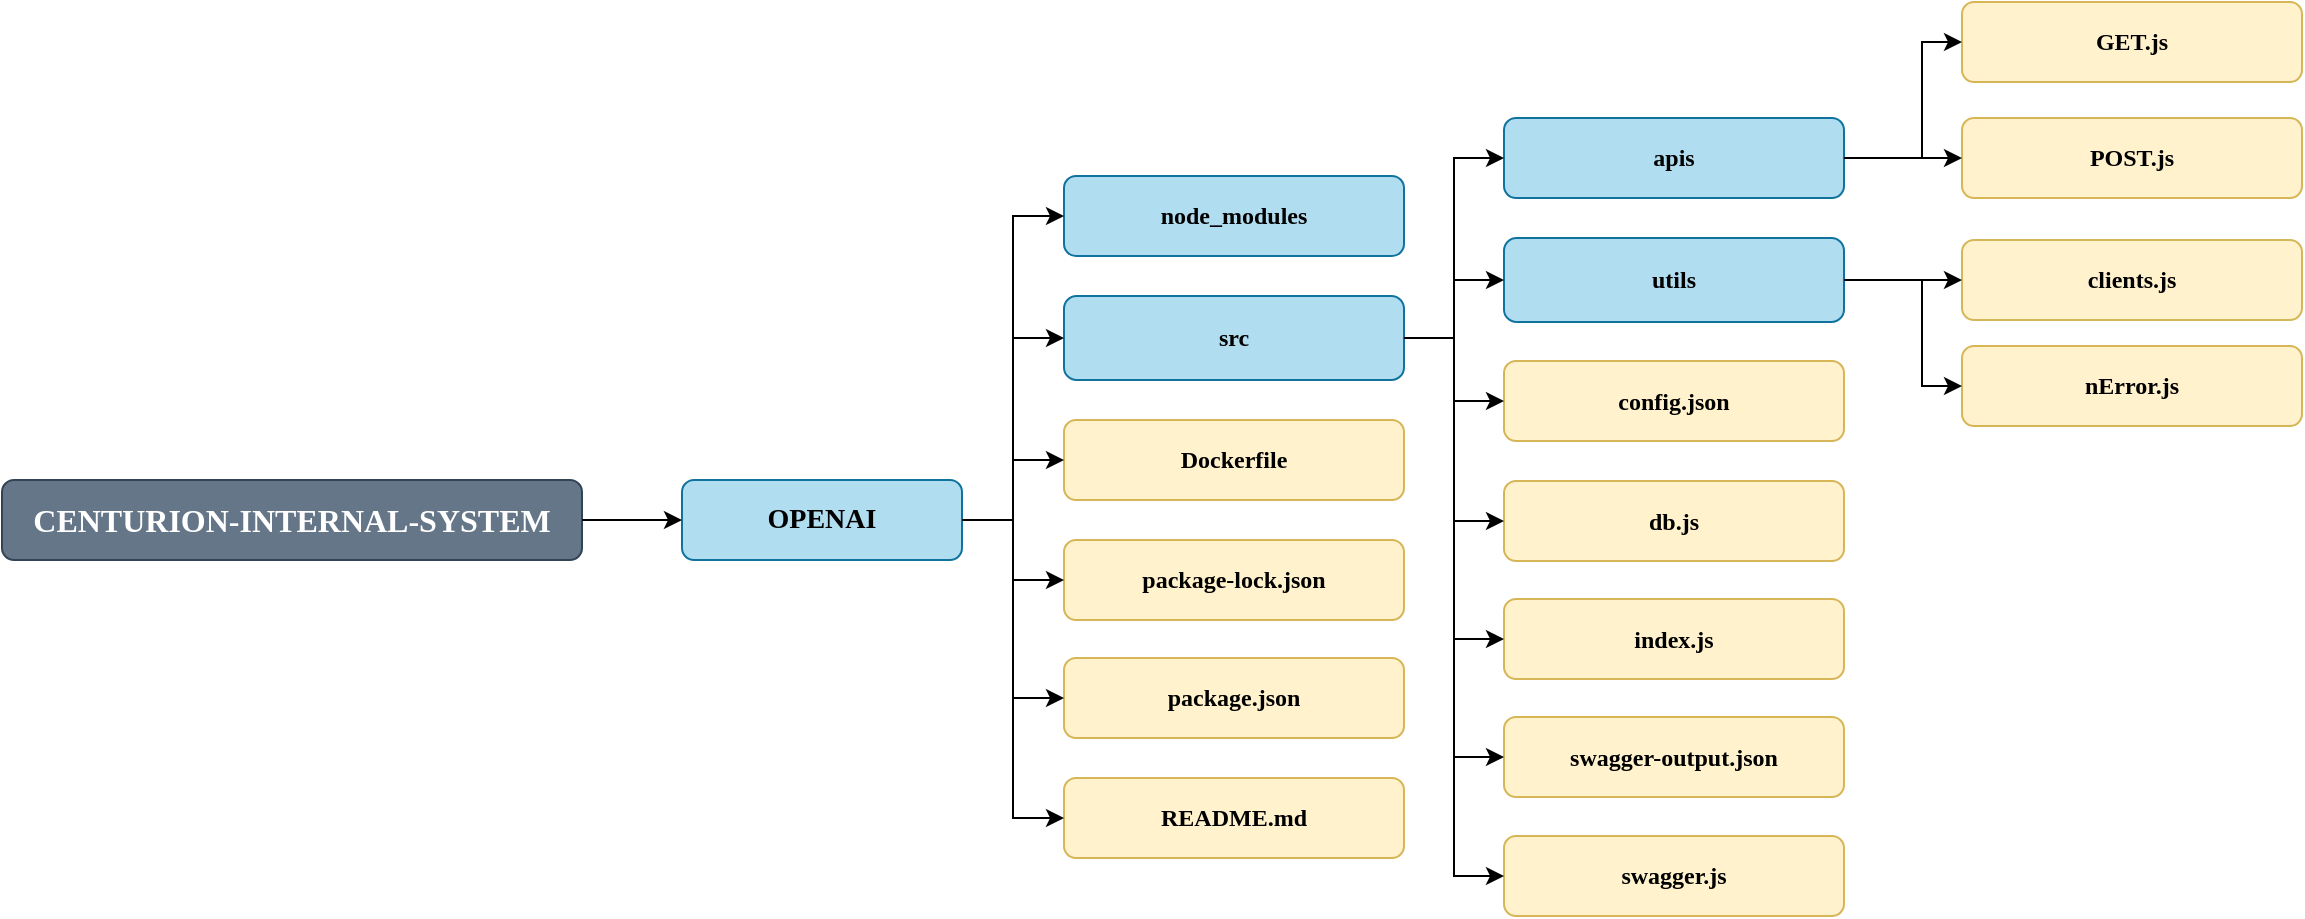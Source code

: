 <mxfile version="27.1.1">
  <diagram name="Página-1" id="kpScdD2iI5xvJUJyBeQv">
    <mxGraphModel dx="1281" dy="626" grid="1" gridSize="10" guides="1" tooltips="1" connect="1" arrows="1" fold="1" page="1" pageScale="1" pageWidth="827" pageHeight="1169" math="0" shadow="0">
      <root>
        <mxCell id="0" />
        <mxCell id="1" parent="0" />
        <mxCell id="u1ezkCyOoDefLydDVYnW-1" value="CENTURION-INTERNAL-SYSTEM" style="rounded=1;whiteSpace=wrap;html=1;fontFamily=Poppins;fontSource=https%3A%2F%2Ffonts.googleapis.com%2Fcss%3Ffamily%3DPoppins;fontStyle=1;fontSize=16;fillColor=#647687;strokeColor=#314354;fontColor=#ffffff;" parent="1" vertex="1">
          <mxGeometry x="40" y="500" width="290" height="40" as="geometry" />
        </mxCell>
        <mxCell id="u1ezkCyOoDefLydDVYnW-2" value="OPENAI" style="rounded=1;whiteSpace=wrap;html=1;fontFamily=Poppins;fontSource=https%3A%2F%2Ffonts.googleapis.com%2Fcss%3Ffamily%3DPoppins;fontStyle=1;fontSize=14;fillColor=#b1ddf0;strokeColor=#10739e;" parent="1" vertex="1">
          <mxGeometry x="380" y="500" width="140" height="40" as="geometry" />
        </mxCell>
        <mxCell id="u1ezkCyOoDefLydDVYnW-4" value="node_modules" style="rounded=1;whiteSpace=wrap;html=1;fontFamily=Poppins;fontSource=https%3A%2F%2Ffonts.googleapis.com%2Fcss%3Ffamily%3DPoppins;fontStyle=1;fontSize=12;fillColor=#b1ddf0;strokeColor=#10739e;" parent="1" vertex="1">
          <mxGeometry x="571" y="348" width="170" height="40" as="geometry" />
        </mxCell>
        <mxCell id="u1ezkCyOoDefLydDVYnW-5" value="src" style="rounded=1;whiteSpace=wrap;html=1;fontFamily=Poppins;fontSource=https%3A%2F%2Ffonts.googleapis.com%2Fcss%3Ffamily%3DPoppins;fontStyle=1;fontSize=12;fillColor=#b1ddf0;strokeColor=#10739e;" parent="1" vertex="1">
          <mxGeometry x="571" y="408" width="170" height="42" as="geometry" />
        </mxCell>
        <mxCell id="u1ezkCyOoDefLydDVYnW-6" value="Dockerfile" style="rounded=1;whiteSpace=wrap;html=1;fillColor=#fff2cc;strokeColor=#d6b656;fontStyle=1;fontFamily=Poppins;fontSource=https%3A%2F%2Ffonts.googleapis.com%2Fcss%3Ffamily%3DPoppins;" parent="1" vertex="1">
          <mxGeometry x="571" y="470" width="170" height="40" as="geometry" />
        </mxCell>
        <mxCell id="u1ezkCyOoDefLydDVYnW-7" value="package-lock.json" style="rounded=1;whiteSpace=wrap;html=1;fillColor=#fff2cc;strokeColor=#d6b656;fontStyle=1;fontFamily=Poppins;fontSource=https%3A%2F%2Ffonts.googleapis.com%2Fcss%3Ffamily%3DPoppins;" parent="1" vertex="1">
          <mxGeometry x="571" y="530" width="170" height="40" as="geometry" />
        </mxCell>
        <mxCell id="u1ezkCyOoDefLydDVYnW-8" value="package.json" style="rounded=1;whiteSpace=wrap;html=1;fillColor=#fff2cc;strokeColor=#d6b656;fontStyle=1;fontFamily=Poppins;fontSource=https%3A%2F%2Ffonts.googleapis.com%2Fcss%3Ffamily%3DPoppins;" parent="1" vertex="1">
          <mxGeometry x="571" y="589" width="170" height="40" as="geometry" />
        </mxCell>
        <mxCell id="u1ezkCyOoDefLydDVYnW-10" value="README.md" style="rounded=1;whiteSpace=wrap;html=1;fillColor=#fff2cc;strokeColor=#d6b656;fontStyle=1;fontFamily=Poppins;fontSource=https%3A%2F%2Ffonts.googleapis.com%2Fcss%3Ffamily%3DPoppins;" parent="1" vertex="1">
          <mxGeometry x="571" y="649" width="170" height="40" as="geometry" />
        </mxCell>
        <mxCell id="u1ezkCyOoDefLydDVYnW-11" value="" style="endArrow=classic;html=1;rounded=0;exitX=1;exitY=0.5;exitDx=0;exitDy=0;" parent="1" source="u1ezkCyOoDefLydDVYnW-1" target="u1ezkCyOoDefLydDVYnW-2" edge="1">
          <mxGeometry width="50" height="50" relative="1" as="geometry">
            <mxPoint x="390" y="540" as="sourcePoint" />
            <mxPoint x="440" y="490" as="targetPoint" />
          </mxGeometry>
        </mxCell>
        <mxCell id="u1ezkCyOoDefLydDVYnW-13" value="" style="endArrow=classic;html=1;rounded=0;exitX=1;exitY=0.5;exitDx=0;exitDy=0;entryX=0;entryY=0.5;entryDx=0;entryDy=0;edgeStyle=orthogonalEdgeStyle;" parent="1" source="u1ezkCyOoDefLydDVYnW-2" target="u1ezkCyOoDefLydDVYnW-4" edge="1">
          <mxGeometry width="50" height="50" relative="1" as="geometry">
            <mxPoint x="600" y="510" as="sourcePoint" />
            <mxPoint x="650" y="460" as="targetPoint" />
          </mxGeometry>
        </mxCell>
        <mxCell id="u1ezkCyOoDefLydDVYnW-14" value="" style="endArrow=classic;html=1;rounded=0;exitX=1;exitY=0.5;exitDx=0;exitDy=0;entryX=0;entryY=0.5;entryDx=0;entryDy=0;edgeStyle=orthogonalEdgeStyle;" parent="1" source="u1ezkCyOoDefLydDVYnW-2" target="u1ezkCyOoDefLydDVYnW-5" edge="1">
          <mxGeometry width="50" height="50" relative="1" as="geometry">
            <mxPoint x="440" y="390" as="sourcePoint" />
            <mxPoint x="490" y="340" as="targetPoint" />
          </mxGeometry>
        </mxCell>
        <mxCell id="u1ezkCyOoDefLydDVYnW-15" value="" style="endArrow=classic;html=1;rounded=0;exitX=1;exitY=0.5;exitDx=0;exitDy=0;entryX=0;entryY=0.5;entryDx=0;entryDy=0;edgeStyle=orthogonalEdgeStyle;" parent="1" source="u1ezkCyOoDefLydDVYnW-2" target="u1ezkCyOoDefLydDVYnW-6" edge="1">
          <mxGeometry width="50" height="50" relative="1" as="geometry">
            <mxPoint x="600" y="350" as="sourcePoint" />
            <mxPoint x="650" y="300" as="targetPoint" />
          </mxGeometry>
        </mxCell>
        <mxCell id="u1ezkCyOoDefLydDVYnW-16" value="" style="endArrow=classic;html=1;rounded=0;exitX=1;exitY=0.5;exitDx=0;exitDy=0;entryX=0;entryY=0.5;entryDx=0;entryDy=0;edgeStyle=orthogonalEdgeStyle;" parent="1" source="u1ezkCyOoDefLydDVYnW-2" target="u1ezkCyOoDefLydDVYnW-7" edge="1">
          <mxGeometry width="50" height="50" relative="1" as="geometry">
            <mxPoint x="600" y="430" as="sourcePoint" />
            <mxPoint x="560" y="460" as="targetPoint" />
          </mxGeometry>
        </mxCell>
        <mxCell id="u1ezkCyOoDefLydDVYnW-17" value="" style="endArrow=classic;html=1;rounded=0;exitX=1;exitY=0.5;exitDx=0;exitDy=0;entryX=0;entryY=0.5;entryDx=0;entryDy=0;edgeStyle=elbowEdgeStyle;" parent="1" source="u1ezkCyOoDefLydDVYnW-2" target="u1ezkCyOoDefLydDVYnW-8" edge="1">
          <mxGeometry width="50" height="50" relative="1" as="geometry">
            <mxPoint x="600" y="510" as="sourcePoint" />
            <mxPoint x="650" y="460" as="targetPoint" />
          </mxGeometry>
        </mxCell>
        <mxCell id="u1ezkCyOoDefLydDVYnW-18" value="" style="endArrow=classic;html=1;rounded=0;exitX=1;exitY=0.5;exitDx=0;exitDy=0;entryX=0;entryY=0.5;entryDx=0;entryDy=0;edgeStyle=orthogonalEdgeStyle;" parent="1" source="u1ezkCyOoDefLydDVYnW-2" target="u1ezkCyOoDefLydDVYnW-10" edge="1">
          <mxGeometry width="50" height="50" relative="1" as="geometry">
            <mxPoint x="600" y="750" as="sourcePoint" />
            <mxPoint x="650" y="700" as="targetPoint" />
          </mxGeometry>
        </mxCell>
        <mxCell id="u1ezkCyOoDefLydDVYnW-20" value="apis" style="rounded=1;whiteSpace=wrap;html=1;fontFamily=Poppins;fontSource=https%3A%2F%2Ffonts.googleapis.com%2Fcss%3Ffamily%3DPoppins;fontStyle=1;fontSize=12;fillColor=#b1ddf0;strokeColor=#10739e;" parent="1" vertex="1">
          <mxGeometry x="791" y="319" width="170" height="40" as="geometry" />
        </mxCell>
        <mxCell id="u1ezkCyOoDefLydDVYnW-22" value="utils" style="rounded=1;whiteSpace=wrap;html=1;fontFamily=Poppins;fontSource=https%3A%2F%2Ffonts.googleapis.com%2Fcss%3Ffamily%3DPoppins;fontStyle=1;fontSize=12;fillColor=#b1ddf0;strokeColor=#10739e;" parent="1" vertex="1">
          <mxGeometry x="791" y="379" width="170" height="42" as="geometry" />
        </mxCell>
        <mxCell id="u1ezkCyOoDefLydDVYnW-23" value="config.json" style="rounded=1;whiteSpace=wrap;html=1;fillColor=#fff2cc;strokeColor=#d6b656;fontStyle=1;fontFamily=Poppins;fontSource=https%3A%2F%2Ffonts.googleapis.com%2Fcss%3Ffamily%3DPoppins;" parent="1" vertex="1">
          <mxGeometry x="791" y="440.5" width="170" height="40" as="geometry" />
        </mxCell>
        <mxCell id="u1ezkCyOoDefLydDVYnW-24" value="db.js" style="rounded=1;whiteSpace=wrap;html=1;fillColor=#fff2cc;strokeColor=#d6b656;fontStyle=1;fontFamily=Poppins;fontSource=https%3A%2F%2Ffonts.googleapis.com%2Fcss%3Ffamily%3DPoppins;" parent="1" vertex="1">
          <mxGeometry x="791" y="500.5" width="170" height="40" as="geometry" />
        </mxCell>
        <mxCell id="u1ezkCyOoDefLydDVYnW-25" value="index.js" style="rounded=1;whiteSpace=wrap;html=1;fillColor=#fff2cc;strokeColor=#d6b656;fontStyle=1;fontFamily=Poppins;fontSource=https%3A%2F%2Ffonts.googleapis.com%2Fcss%3Ffamily%3DPoppins;" parent="1" vertex="1">
          <mxGeometry x="791" y="559.5" width="170" height="40" as="geometry" />
        </mxCell>
        <mxCell id="u1ezkCyOoDefLydDVYnW-27" value="swagger-output.json" style="rounded=1;whiteSpace=wrap;html=1;fillColor=#fff2cc;strokeColor=#d6b656;fontStyle=1;fontFamily=Poppins;fontSource=https%3A%2F%2Ffonts.googleapis.com%2Fcss%3Ffamily%3DPoppins;" parent="1" vertex="1">
          <mxGeometry x="791" y="618.5" width="170" height="40" as="geometry" />
        </mxCell>
        <mxCell id="u1ezkCyOoDefLydDVYnW-28" value="" style="endArrow=classic;html=1;rounded=0;entryX=0;entryY=0.5;entryDx=0;entryDy=0;exitX=1;exitY=0.5;exitDx=0;exitDy=0;edgeStyle=elbowEdgeStyle;" parent="1" source="u1ezkCyOoDefLydDVYnW-5" target="u1ezkCyOoDefLydDVYnW-20" edge="1">
          <mxGeometry width="50" height="50" relative="1" as="geometry">
            <mxPoint x="690" y="550" as="sourcePoint" />
            <mxPoint x="740" y="500" as="targetPoint" />
          </mxGeometry>
        </mxCell>
        <mxCell id="u1ezkCyOoDefLydDVYnW-30" value="" style="endArrow=classic;html=1;rounded=0;entryX=0;entryY=0.5;entryDx=0;entryDy=0;exitX=1;exitY=0.5;exitDx=0;exitDy=0;edgeStyle=elbowEdgeStyle;" parent="1" source="u1ezkCyOoDefLydDVYnW-5" target="u1ezkCyOoDefLydDVYnW-22" edge="1">
          <mxGeometry width="50" height="50" relative="1" as="geometry">
            <mxPoint x="690" y="550" as="sourcePoint" />
            <mxPoint x="740" y="500" as="targetPoint" />
          </mxGeometry>
        </mxCell>
        <mxCell id="u1ezkCyOoDefLydDVYnW-31" value="" style="endArrow=classic;html=1;rounded=0;entryX=0;entryY=0.5;entryDx=0;entryDy=0;exitX=1;exitY=0.5;exitDx=0;exitDy=0;edgeStyle=elbowEdgeStyle;" parent="1" source="u1ezkCyOoDefLydDVYnW-5" target="u1ezkCyOoDefLydDVYnW-23" edge="1">
          <mxGeometry width="50" height="50" relative="1" as="geometry">
            <mxPoint x="690" y="550" as="sourcePoint" />
            <mxPoint x="740" y="500" as="targetPoint" />
          </mxGeometry>
        </mxCell>
        <mxCell id="u1ezkCyOoDefLydDVYnW-32" value="" style="endArrow=classic;html=1;rounded=0;entryX=0;entryY=0.5;entryDx=0;entryDy=0;exitX=1;exitY=0.5;exitDx=0;exitDy=0;edgeStyle=elbowEdgeStyle;" parent="1" source="u1ezkCyOoDefLydDVYnW-5" target="u1ezkCyOoDefLydDVYnW-24" edge="1">
          <mxGeometry width="50" height="50" relative="1" as="geometry">
            <mxPoint x="690" y="550" as="sourcePoint" />
            <mxPoint x="740" y="500" as="targetPoint" />
          </mxGeometry>
        </mxCell>
        <mxCell id="u1ezkCyOoDefLydDVYnW-33" value="" style="endArrow=classic;html=1;rounded=0;entryX=0;entryY=0.5;entryDx=0;entryDy=0;exitX=1;exitY=0.5;exitDx=0;exitDy=0;edgeStyle=elbowEdgeStyle;" parent="1" source="u1ezkCyOoDefLydDVYnW-5" target="u1ezkCyOoDefLydDVYnW-25" edge="1">
          <mxGeometry width="50" height="50" relative="1" as="geometry">
            <mxPoint x="690" y="550" as="sourcePoint" />
            <mxPoint x="740" y="500" as="targetPoint" />
          </mxGeometry>
        </mxCell>
        <mxCell id="u1ezkCyOoDefLydDVYnW-35" value="" style="endArrow=classic;html=1;rounded=0;entryX=0;entryY=0.5;entryDx=0;entryDy=0;exitX=1;exitY=0.5;exitDx=0;exitDy=0;edgeStyle=elbowEdgeStyle;" parent="1" source="u1ezkCyOoDefLydDVYnW-5" target="u1ezkCyOoDefLydDVYnW-27" edge="1">
          <mxGeometry width="50" height="50" relative="1" as="geometry">
            <mxPoint x="690" y="550" as="sourcePoint" />
            <mxPoint x="740" y="500" as="targetPoint" />
          </mxGeometry>
        </mxCell>
        <mxCell id="u1ezkCyOoDefLydDVYnW-38" value="GET.js" style="rounded=1;whiteSpace=wrap;html=1;fillColor=#fff2cc;strokeColor=#d6b656;fontStyle=1;fontFamily=Poppins;fontSource=https%3A%2F%2Ffonts.googleapis.com%2Fcss%3Ffamily%3DPoppins;" parent="1" vertex="1">
          <mxGeometry x="1020" y="261" width="170" height="40" as="geometry" />
        </mxCell>
        <mxCell id="u1ezkCyOoDefLydDVYnW-39" value="nError.js" style="rounded=1;whiteSpace=wrap;html=1;fillColor=#fff2cc;strokeColor=#d6b656;fontStyle=1;fontFamily=Poppins;fontSource=https%3A%2F%2Ffonts.googleapis.com%2Fcss%3Ffamily%3DPoppins;" parent="1" vertex="1">
          <mxGeometry x="1020" y="433" width="170" height="40" as="geometry" />
        </mxCell>
        <mxCell id="u1ezkCyOoDefLydDVYnW-41" value="POST.js" style="rounded=1;whiteSpace=wrap;html=1;fillColor=#fff2cc;strokeColor=#d6b656;fontStyle=1;fontFamily=Poppins;fontSource=https%3A%2F%2Ffonts.googleapis.com%2Fcss%3Ffamily%3DPoppins;" parent="1" vertex="1">
          <mxGeometry x="1020" y="319" width="170" height="40" as="geometry" />
        </mxCell>
        <mxCell id="u1ezkCyOoDefLydDVYnW-44" value="" style="endArrow=classic;html=1;rounded=0;exitX=1;exitY=0.5;exitDx=0;exitDy=0;entryX=0;entryY=0.5;entryDx=0;entryDy=0;edgeStyle=elbowEdgeStyle;" parent="1" source="u1ezkCyOoDefLydDVYnW-20" target="u1ezkCyOoDefLydDVYnW-38" edge="1">
          <mxGeometry width="50" height="50" relative="1" as="geometry">
            <mxPoint x="1070" y="390" as="sourcePoint" />
            <mxPoint x="1120" y="340" as="targetPoint" />
            <Array as="points">
              <mxPoint x="1000" y="330" />
            </Array>
          </mxGeometry>
        </mxCell>
        <mxCell id="u1ezkCyOoDefLydDVYnW-45" value="" style="endArrow=classic;html=1;rounded=0;exitX=1;exitY=0.5;exitDx=0;exitDy=0;entryX=0;entryY=0.5;entryDx=0;entryDy=0;edgeStyle=elbowEdgeStyle;" parent="1" source="u1ezkCyOoDefLydDVYnW-20" target="u1ezkCyOoDefLydDVYnW-41" edge="1">
          <mxGeometry width="50" height="50" relative="1" as="geometry">
            <mxPoint x="1070" y="390" as="sourcePoint" />
            <mxPoint x="1120" y="340" as="targetPoint" />
            <Array as="points">
              <mxPoint x="1000" y="350" />
            </Array>
          </mxGeometry>
        </mxCell>
        <mxCell id="zV1ZJp2QIKTA0ztzvpor-1" value="swagger.js" style="rounded=1;whiteSpace=wrap;html=1;fillColor=#fff2cc;strokeColor=#d6b656;fontStyle=1;fontFamily=Poppins;fontSource=https%3A%2F%2Ffonts.googleapis.com%2Fcss%3Ffamily%3DPoppins;" vertex="1" parent="1">
          <mxGeometry x="791" y="678" width="170" height="40" as="geometry" />
        </mxCell>
        <mxCell id="zV1ZJp2QIKTA0ztzvpor-2" value="" style="endArrow=classic;html=1;rounded=0;entryX=0;entryY=0.5;entryDx=0;entryDy=0;exitX=1;exitY=0.5;exitDx=0;exitDy=0;edgeStyle=orthogonalEdgeStyle;" edge="1" parent="1" source="u1ezkCyOoDefLydDVYnW-5" target="zV1ZJp2QIKTA0ztzvpor-1">
          <mxGeometry width="50" height="50" relative="1" as="geometry">
            <mxPoint x="630" y="640" as="sourcePoint" />
            <mxPoint x="680" y="590" as="targetPoint" />
          </mxGeometry>
        </mxCell>
        <mxCell id="zV1ZJp2QIKTA0ztzvpor-3" value="clients.js" style="rounded=1;whiteSpace=wrap;html=1;fillColor=#fff2cc;strokeColor=#d6b656;fontStyle=1;fontFamily=Poppins;fontSource=https%3A%2F%2Ffonts.googleapis.com%2Fcss%3Ffamily%3DPoppins;" vertex="1" parent="1">
          <mxGeometry x="1020" y="380" width="170" height="40" as="geometry" />
        </mxCell>
        <mxCell id="zV1ZJp2QIKTA0ztzvpor-4" value="" style="endArrow=classic;html=1;rounded=0;entryX=0;entryY=0.5;entryDx=0;entryDy=0;exitX=1;exitY=0.5;exitDx=0;exitDy=0;" edge="1" parent="1" source="u1ezkCyOoDefLydDVYnW-22" target="zV1ZJp2QIKTA0ztzvpor-3">
          <mxGeometry width="50" height="50" relative="1" as="geometry">
            <mxPoint x="630" y="540" as="sourcePoint" />
            <mxPoint x="680" y="490" as="targetPoint" />
          </mxGeometry>
        </mxCell>
        <mxCell id="zV1ZJp2QIKTA0ztzvpor-5" value="" style="endArrow=classic;html=1;rounded=0;entryX=0;entryY=0.5;entryDx=0;entryDy=0;exitX=1;exitY=0.5;exitDx=0;exitDy=0;edgeStyle=orthogonalEdgeStyle;" edge="1" parent="1" source="u1ezkCyOoDefLydDVYnW-22" target="u1ezkCyOoDefLydDVYnW-39">
          <mxGeometry width="50" height="50" relative="1" as="geometry">
            <mxPoint x="630" y="540" as="sourcePoint" />
            <mxPoint x="680" y="490" as="targetPoint" />
            <Array as="points">
              <mxPoint x="1000" y="400" />
              <mxPoint x="1000" y="453" />
            </Array>
          </mxGeometry>
        </mxCell>
      </root>
    </mxGraphModel>
  </diagram>
</mxfile>
